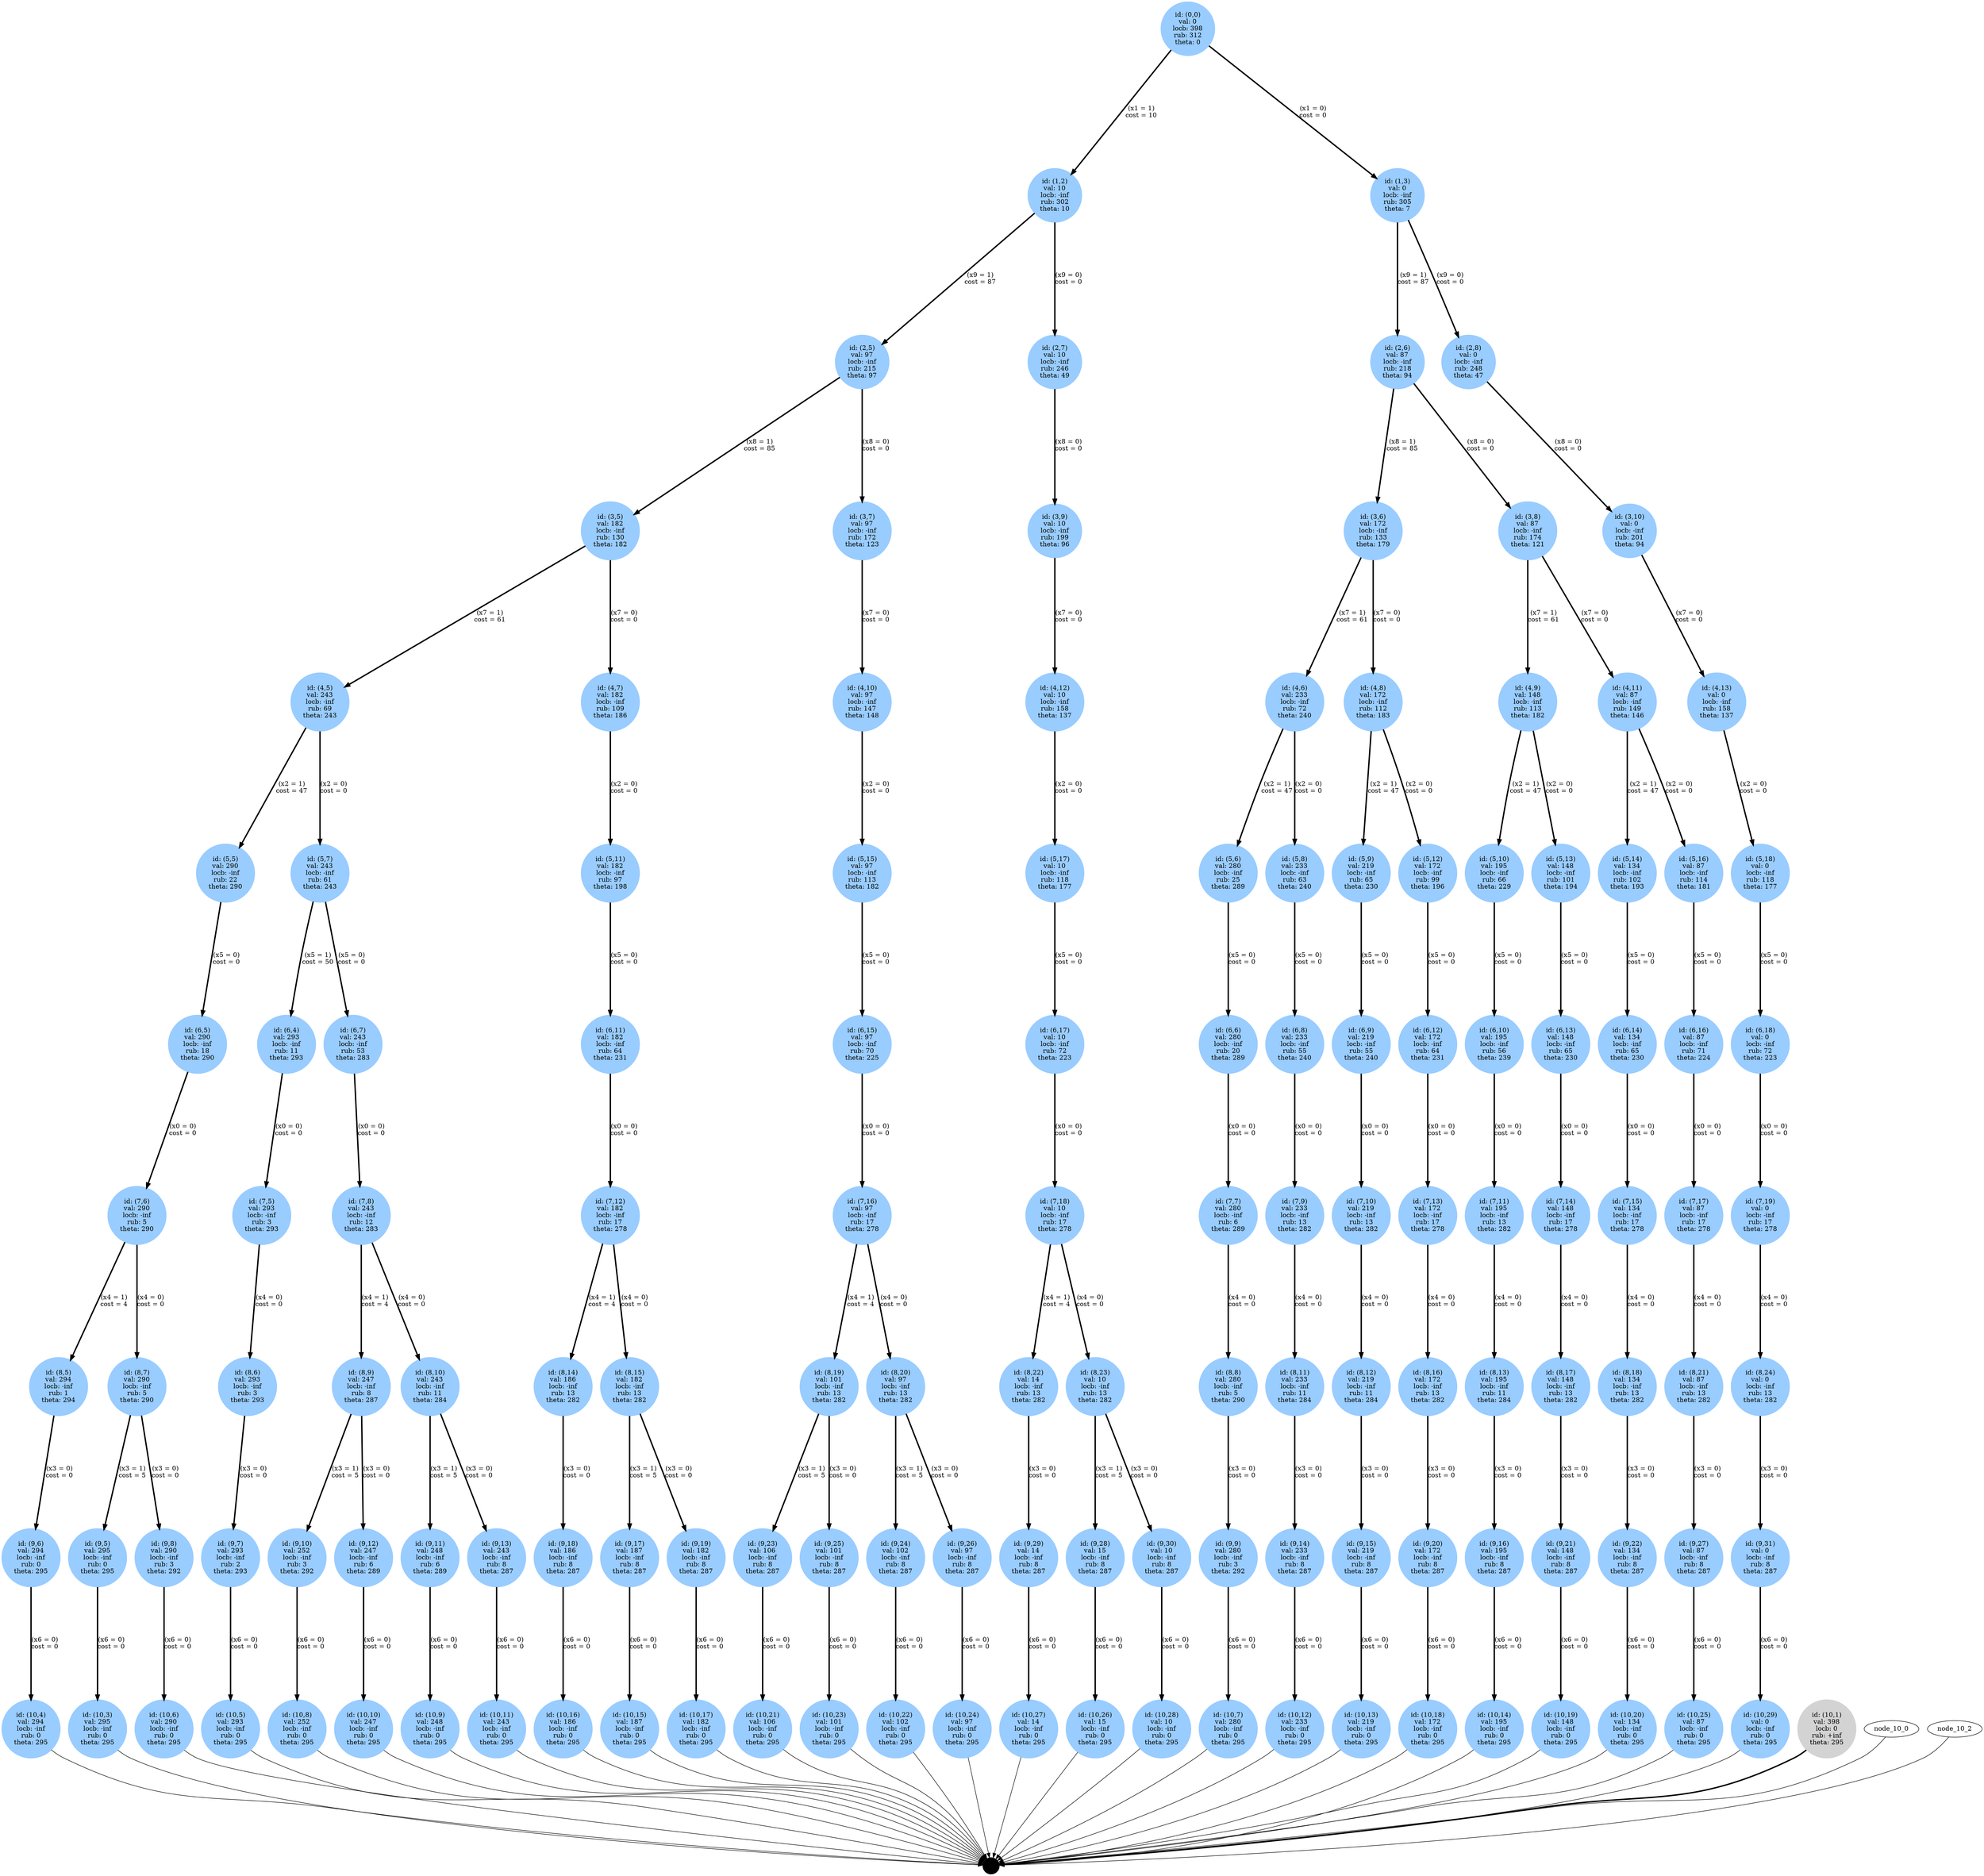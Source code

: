 digraph {
	ranksep = 3;

	node_0_0 [shape=circle,style=filled,color="#99ccff",peripheries=1,group="root",label="id: (0,0)\nval: 0\nlocb: 398\nrub: 312\ntheta: 0"];
	node_1_2 [shape=circle,style=filled,color="#99ccff",peripheries=1,group="1",label="id: (1,2)\nval: 10\nlocb: -inf\nrub: 302\ntheta: 10"];
	node_0_0 -> node_1_2 [penwidth=3,label="(x1 = 1)\ncost = 10"];
	node_1_3 [shape=circle,style=filled,color="#99ccff",peripheries=1,group="1",label="id: (1,3)\nval: 0\nlocb: -inf\nrub: 305\ntheta: 7"];
	node_0_0 -> node_1_3 [penwidth=3,label="(x1 = 0)\ncost = 0"];
	node_2_5 [shape=circle,style=filled,color="#99ccff",peripheries=1,group="9",label="id: (2,5)\nval: 97\nlocb: -inf\nrub: 215\ntheta: 97"];
	node_1_2 -> node_2_5 [penwidth=3,label="(x9 = 1)\ncost = 87"];
	node_2_6 [shape=circle,style=filled,color="#99ccff",peripheries=1,group="9",label="id: (2,6)\nval: 87\nlocb: -inf\nrub: 218\ntheta: 94"];
	node_1_3 -> node_2_6 [penwidth=3,label="(x9 = 1)\ncost = 87"];
	node_2_7 [shape=circle,style=filled,color="#99ccff",peripheries=1,group="9",label="id: (2,7)\nval: 10\nlocb: -inf\nrub: 246\ntheta: 49"];
	node_1_2 -> node_2_7 [penwidth=3,label="(x9 = 0)\ncost = 0"];
	node_2_8 [shape=circle,style=filled,color="#99ccff",peripheries=1,group="9",label="id: (2,8)\nval: 0\nlocb: -inf\nrub: 248\ntheta: 47"];
	node_1_3 -> node_2_8 [penwidth=3,label="(x9 = 0)\ncost = 0"];
	node_3_5 [shape=circle,style=filled,color="#99ccff",peripheries=1,group="8",label="id: (3,5)\nval: 182\nlocb: -inf\nrub: 130\ntheta: 182"];
	node_2_5 -> node_3_5 [penwidth=3,label="(x8 = 1)\ncost = 85"];
	node_3_6 [shape=circle,style=filled,color="#99ccff",peripheries=1,group="8",label="id: (3,6)\nval: 172\nlocb: -inf\nrub: 133\ntheta: 179"];
	node_2_6 -> node_3_6 [penwidth=3,label="(x8 = 1)\ncost = 85"];
	node_3_7 [shape=circle,style=filled,color="#99ccff",peripheries=1,group="8",label="id: (3,7)\nval: 97\nlocb: -inf\nrub: 172\ntheta: 123"];
	node_2_5 -> node_3_7 [penwidth=3,label="(x8 = 0)\ncost = 0"];
	node_3_8 [shape=circle,style=filled,color="#99ccff",peripheries=1,group="8",label="id: (3,8)\nval: 87\nlocb: -inf\nrub: 174\ntheta: 121"];
	node_2_6 -> node_3_8 [penwidth=3,label="(x8 = 0)\ncost = 0"];
	node_3_9 [shape=circle,style=filled,color="#99ccff",peripheries=1,group="8",label="id: (3,9)\nval: 10\nlocb: -inf\nrub: 199\ntheta: 96"];
	node_2_7 -> node_3_9 [penwidth=3,label="(x8 = 0)\ncost = 0"];
	node_3_10 [shape=circle,style=filled,color="#99ccff",peripheries=1,group="8",label="id: (3,10)\nval: 0\nlocb: -inf\nrub: 201\ntheta: 94"];
	node_2_8 -> node_3_10 [penwidth=3,label="(x8 = 0)\ncost = 0"];
	node_4_5 [shape=circle,style=filled,color="#99ccff",peripheries=1,group="7",label="id: (4,5)\nval: 243\nlocb: -inf\nrub: 69\ntheta: 243"];
	node_3_5 -> node_4_5 [penwidth=3,label="(x7 = 1)\ncost = 61"];
	node_4_6 [shape=circle,style=filled,color="#99ccff",peripheries=1,group="7",label="id: (4,6)\nval: 233\nlocb: -inf\nrub: 72\ntheta: 240"];
	node_3_6 -> node_4_6 [penwidth=3,label="(x7 = 1)\ncost = 61"];
	node_4_7 [shape=circle,style=filled,color="#99ccff",peripheries=1,group="7",label="id: (4,7)\nval: 182\nlocb: -inf\nrub: 109\ntheta: 186"];
	node_3_5 -> node_4_7 [penwidth=3,label="(x7 = 0)\ncost = 0"];
	node_4_8 [shape=circle,style=filled,color="#99ccff",peripheries=1,group="7",label="id: (4,8)\nval: 172\nlocb: -inf\nrub: 112\ntheta: 183"];
	node_3_6 -> node_4_8 [penwidth=3,label="(x7 = 0)\ncost = 0"];
	node_4_9 [shape=circle,style=filled,color="#99ccff",peripheries=1,group="7",label="id: (4,9)\nval: 148\nlocb: -inf\nrub: 113\ntheta: 182"];
	node_3_8 -> node_4_9 [penwidth=3,label="(x7 = 1)\ncost = 61"];
	node_4_10 [shape=circle,style=filled,color="#99ccff",peripheries=1,group="7",label="id: (4,10)\nval: 97\nlocb: -inf\nrub: 147\ntheta: 148"];
	node_3_7 -> node_4_10 [penwidth=3,label="(x7 = 0)\ncost = 0"];
	node_4_11 [shape=circle,style=filled,color="#99ccff",peripheries=1,group="7",label="id: (4,11)\nval: 87\nlocb: -inf\nrub: 149\ntheta: 146"];
	node_3_8 -> node_4_11 [penwidth=3,label="(x7 = 0)\ncost = 0"];
	node_4_12 [shape=circle,style=filled,color="#99ccff",peripheries=1,group="7",label="id: (4,12)\nval: 10\nlocb: -inf\nrub: 158\ntheta: 137"];
	node_3_9 -> node_4_12 [penwidth=3,label="(x7 = 0)\ncost = 0"];
	node_4_13 [shape=circle,style=filled,color="#99ccff",peripheries=1,group="7",label="id: (4,13)\nval: 0\nlocb: -inf\nrub: 158\ntheta: 137"];
	node_3_10 -> node_4_13 [penwidth=3,label="(x7 = 0)\ncost = 0"];
	node_5_5 [shape=circle,style=filled,color="#99ccff",peripheries=1,group="2",label="id: (5,5)\nval: 290\nlocb: -inf\nrub: 22\ntheta: 290"];
	node_4_5 -> node_5_5 [penwidth=3,label="(x2 = 1)\ncost = 47"];
	node_5_6 [shape=circle,style=filled,color="#99ccff",peripheries=1,group="2",label="id: (5,6)\nval: 280\nlocb: -inf\nrub: 25\ntheta: 289"];
	node_4_6 -> node_5_6 [penwidth=3,label="(x2 = 1)\ncost = 47"];
	node_5_7 [shape=circle,style=filled,color="#99ccff",peripheries=1,group="2",label="id: (5,7)\nval: 243\nlocb: -inf\nrub: 61\ntheta: 243"];
	node_4_5 -> node_5_7 [penwidth=3,label="(x2 = 0)\ncost = 0"];
	node_5_8 [shape=circle,style=filled,color="#99ccff",peripheries=1,group="2",label="id: (5,8)\nval: 233\nlocb: -inf\nrub: 63\ntheta: 240"];
	node_4_6 -> node_5_8 [penwidth=3,label="(x2 = 0)\ncost = 0"];
	node_5_9 [shape=circle,style=filled,color="#99ccff",peripheries=1,group="2",label="id: (5,9)\nval: 219\nlocb: -inf\nrub: 65\ntheta: 230"];
	node_4_8 -> node_5_9 [penwidth=3,label="(x2 = 1)\ncost = 47"];
	node_5_10 [shape=circle,style=filled,color="#99ccff",peripheries=1,group="2",label="id: (5,10)\nval: 195\nlocb: -inf\nrub: 66\ntheta: 229"];
	node_4_9 -> node_5_10 [penwidth=3,label="(x2 = 1)\ncost = 47"];
	node_5_11 [shape=circle,style=filled,color="#99ccff",peripheries=1,group="2",label="id: (5,11)\nval: 182\nlocb: -inf\nrub: 97\ntheta: 198"];
	node_4_7 -> node_5_11 [penwidth=3,label="(x2 = 0)\ncost = 0"];
	node_5_12 [shape=circle,style=filled,color="#99ccff",peripheries=1,group="2",label="id: (5,12)\nval: 172\nlocb: -inf\nrub: 99\ntheta: 196"];
	node_4_8 -> node_5_12 [penwidth=3,label="(x2 = 0)\ncost = 0"];
	node_5_13 [shape=circle,style=filled,color="#99ccff",peripheries=1,group="2",label="id: (5,13)\nval: 148\nlocb: -inf\nrub: 101\ntheta: 194"];
	node_4_9 -> node_5_13 [penwidth=3,label="(x2 = 0)\ncost = 0"];
	node_5_14 [shape=circle,style=filled,color="#99ccff",peripheries=1,group="2",label="id: (5,14)\nval: 134\nlocb: -inf\nrub: 102\ntheta: 193"];
	node_4_11 -> node_5_14 [penwidth=3,label="(x2 = 1)\ncost = 47"];
	node_5_15 [shape=circle,style=filled,color="#99ccff",peripheries=1,group="2",label="id: (5,15)\nval: 97\nlocb: -inf\nrub: 113\ntheta: 182"];
	node_4_10 -> node_5_15 [penwidth=3,label="(x2 = 0)\ncost = 0"];
	node_5_16 [shape=circle,style=filled,color="#99ccff",peripheries=1,group="2",label="id: (5,16)\nval: 87\nlocb: -inf\nrub: 114\ntheta: 181"];
	node_4_11 -> node_5_16 [penwidth=3,label="(x2 = 0)\ncost = 0"];
	node_5_17 [shape=circle,style=filled,color="#99ccff",peripheries=1,group="2",label="id: (5,17)\nval: 10\nlocb: -inf\nrub: 118\ntheta: 177"];
	node_4_12 -> node_5_17 [penwidth=3,label="(x2 = 0)\ncost = 0"];
	node_5_18 [shape=circle,style=filled,color="#99ccff",peripheries=1,group="2",label="id: (5,18)\nval: 0\nlocb: -inf\nrub: 118\ntheta: 177"];
	node_4_13 -> node_5_18 [penwidth=3,label="(x2 = 0)\ncost = 0"];
	node_6_4 [shape=circle,style=filled,color="#99ccff",peripheries=1,group="5",label="id: (6,4)\nval: 293\nlocb: -inf\nrub: 11\ntheta: 293"];
	node_5_7 -> node_6_4 [penwidth=3,label="(x5 = 1)\ncost = 50"];
	node_6_5 [shape=circle,style=filled,color="#99ccff",peripheries=1,group="5",label="id: (6,5)\nval: 290\nlocb: -inf\nrub: 18\ntheta: 290"];
	node_5_5 -> node_6_5 [penwidth=3,label="(x5 = 0)\ncost = 0"];
	node_6_6 [shape=circle,style=filled,color="#99ccff",peripheries=1,group="5",label="id: (6,6)\nval: 280\nlocb: -inf\nrub: 20\ntheta: 289"];
	node_5_6 -> node_6_6 [penwidth=3,label="(x5 = 0)\ncost = 0"];
	node_6_7 [shape=circle,style=filled,color="#99ccff",peripheries=1,group="5",label="id: (6,7)\nval: 243\nlocb: -inf\nrub: 53\ntheta: 283"];
	node_5_7 -> node_6_7 [penwidth=3,label="(x5 = 0)\ncost = 0"];
	node_6_8 [shape=circle,style=filled,color="#99ccff",peripheries=1,group="5",label="id: (6,8)\nval: 233\nlocb: -inf\nrub: 55\ntheta: 240"];
	node_5_8 -> node_6_8 [penwidth=3,label="(x5 = 0)\ncost = 0"];
	node_6_9 [shape=circle,style=filled,color="#99ccff",peripheries=1,group="5",label="id: (6,9)\nval: 219\nlocb: -inf\nrub: 55\ntheta: 240"];
	node_5_9 -> node_6_9 [penwidth=3,label="(x5 = 0)\ncost = 0"];
	node_6_10 [shape=circle,style=filled,color="#99ccff",peripheries=1,group="5",label="id: (6,10)\nval: 195\nlocb: -inf\nrub: 56\ntheta: 239"];
	node_5_10 -> node_6_10 [penwidth=3,label="(x5 = 0)\ncost = 0"];
	node_6_11 [shape=circle,style=filled,color="#99ccff",peripheries=1,group="5",label="id: (6,11)\nval: 182\nlocb: -inf\nrub: 64\ntheta: 231"];
	node_5_11 -> node_6_11 [penwidth=3,label="(x5 = 0)\ncost = 0"];
	node_6_12 [shape=circle,style=filled,color="#99ccff",peripheries=1,group="5",label="id: (6,12)\nval: 172\nlocb: -inf\nrub: 64\ntheta: 231"];
	node_5_12 -> node_6_12 [penwidth=3,label="(x5 = 0)\ncost = 0"];
	node_6_13 [shape=circle,style=filled,color="#99ccff",peripheries=1,group="5",label="id: (6,13)\nval: 148\nlocb: -inf\nrub: 65\ntheta: 230"];
	node_5_13 -> node_6_13 [penwidth=3,label="(x5 = 0)\ncost = 0"];
	node_6_14 [shape=circle,style=filled,color="#99ccff",peripheries=1,group="5",label="id: (6,14)\nval: 134\nlocb: -inf\nrub: 65\ntheta: 230"];
	node_5_14 -> node_6_14 [penwidth=3,label="(x5 = 0)\ncost = 0"];
	node_6_15 [shape=circle,style=filled,color="#99ccff",peripheries=1,group="5",label="id: (6,15)\nval: 97\nlocb: -inf\nrub: 70\ntheta: 225"];
	node_5_15 -> node_6_15 [penwidth=3,label="(x5 = 0)\ncost = 0"];
	node_6_16 [shape=circle,style=filled,color="#99ccff",peripheries=1,group="5",label="id: (6,16)\nval: 87\nlocb: -inf\nrub: 71\ntheta: 224"];
	node_5_16 -> node_6_16 [penwidth=3,label="(x5 = 0)\ncost = 0"];
	node_6_17 [shape=circle,style=filled,color="#99ccff",peripheries=1,group="5",label="id: (6,17)\nval: 10\nlocb: -inf\nrub: 72\ntheta: 223"];
	node_5_17 -> node_6_17 [penwidth=3,label="(x5 = 0)\ncost = 0"];
	node_6_18 [shape=circle,style=filled,color="#99ccff",peripheries=1,group="5",label="id: (6,18)\nval: 0\nlocb: -inf\nrub: 72\ntheta: 223"];
	node_5_18 -> node_6_18 [penwidth=3,label="(x5 = 0)\ncost = 0"];
	node_7_5 [shape=circle,style=filled,color="#99ccff",peripheries=1,group="0",label="id: (7,5)\nval: 293\nlocb: -inf\nrub: 3\ntheta: 293"];
	node_6_4 -> node_7_5 [penwidth=3,label="(x0 = 0)\ncost = 0"];
	node_7_6 [shape=circle,style=filled,color="#99ccff",peripheries=1,group="0",label="id: (7,6)\nval: 290\nlocb: -inf\nrub: 5\ntheta: 290"];
	node_6_5 -> node_7_6 [penwidth=3,label="(x0 = 0)\ncost = 0"];
	node_7_7 [shape=circle,style=filled,color="#99ccff",peripheries=1,group="0",label="id: (7,7)\nval: 280\nlocb: -inf\nrub: 6\ntheta: 289"];
	node_6_6 -> node_7_7 [penwidth=3,label="(x0 = 0)\ncost = 0"];
	node_7_8 [shape=circle,style=filled,color="#99ccff",peripheries=1,group="0",label="id: (7,8)\nval: 243\nlocb: -inf\nrub: 12\ntheta: 283"];
	node_6_7 -> node_7_8 [penwidth=3,label="(x0 = 0)\ncost = 0"];
	node_7_9 [shape=circle,style=filled,color="#99ccff",peripheries=1,group="0",label="id: (7,9)\nval: 233\nlocb: -inf\nrub: 13\ntheta: 282"];
	node_6_8 -> node_7_9 [penwidth=3,label="(x0 = 0)\ncost = 0"];
	node_7_10 [shape=circle,style=filled,color="#99ccff",peripheries=1,group="0",label="id: (7,10)\nval: 219\nlocb: -inf\nrub: 13\ntheta: 282"];
	node_6_9 -> node_7_10 [penwidth=3,label="(x0 = 0)\ncost = 0"];
	node_7_11 [shape=circle,style=filled,color="#99ccff",peripheries=1,group="0",label="id: (7,11)\nval: 195\nlocb: -inf\nrub: 13\ntheta: 282"];
	node_6_10 -> node_7_11 [penwidth=3,label="(x0 = 0)\ncost = 0"];
	node_7_12 [shape=circle,style=filled,color="#99ccff",peripheries=1,group="0",label="id: (7,12)\nval: 182\nlocb: -inf\nrub: 17\ntheta: 278"];
	node_6_11 -> node_7_12 [penwidth=3,label="(x0 = 0)\ncost = 0"];
	node_7_13 [shape=circle,style=filled,color="#99ccff",peripheries=1,group="0",label="id: (7,13)\nval: 172\nlocb: -inf\nrub: 17\ntheta: 278"];
	node_6_12 -> node_7_13 [penwidth=3,label="(x0 = 0)\ncost = 0"];
	node_7_14 [shape=circle,style=filled,color="#99ccff",peripheries=1,group="0",label="id: (7,14)\nval: 148\nlocb: -inf\nrub: 17\ntheta: 278"];
	node_6_13 -> node_7_14 [penwidth=3,label="(x0 = 0)\ncost = 0"];
	node_7_15 [shape=circle,style=filled,color="#99ccff",peripheries=1,group="0",label="id: (7,15)\nval: 134\nlocb: -inf\nrub: 17\ntheta: 278"];
	node_6_14 -> node_7_15 [penwidth=3,label="(x0 = 0)\ncost = 0"];
	node_7_16 [shape=circle,style=filled,color="#99ccff",peripheries=1,group="0",label="id: (7,16)\nval: 97\nlocb: -inf\nrub: 17\ntheta: 278"];
	node_6_15 -> node_7_16 [penwidth=3,label="(x0 = 0)\ncost = 0"];
	node_7_17 [shape=circle,style=filled,color="#99ccff",peripheries=1,group="0",label="id: (7,17)\nval: 87\nlocb: -inf\nrub: 17\ntheta: 278"];
	node_6_16 -> node_7_17 [penwidth=3,label="(x0 = 0)\ncost = 0"];
	node_7_18 [shape=circle,style=filled,color="#99ccff",peripheries=1,group="0",label="id: (7,18)\nval: 10\nlocb: -inf\nrub: 17\ntheta: 278"];
	node_6_17 -> node_7_18 [penwidth=3,label="(x0 = 0)\ncost = 0"];
	node_7_19 [shape=circle,style=filled,color="#99ccff",peripheries=1,group="0",label="id: (7,19)\nval: 0\nlocb: -inf\nrub: 17\ntheta: 278"];
	node_6_18 -> node_7_19 [penwidth=3,label="(x0 = 0)\ncost = 0"];
	node_8_5 [shape=circle,style=filled,color="#99ccff",peripheries=1,group="4",label="id: (8,5)\nval: 294\nlocb: -inf\nrub: 1\ntheta: 294"];
	node_7_6 -> node_8_5 [penwidth=3,label="(x4 = 1)\ncost = 4"];
	node_8_6 [shape=circle,style=filled,color="#99ccff",peripheries=1,group="4",label="id: (8,6)\nval: 293\nlocb: -inf\nrub: 3\ntheta: 293"];
	node_7_5 -> node_8_6 [penwidth=3,label="(x4 = 0)\ncost = 0"];
	node_8_7 [shape=circle,style=filled,color="#99ccff",peripheries=1,group="4",label="id: (8,7)\nval: 290\nlocb: -inf\nrub: 5\ntheta: 290"];
	node_7_6 -> node_8_7 [penwidth=3,label="(x4 = 0)\ncost = 0"];
	node_8_8 [shape=circle,style=filled,color="#99ccff",peripheries=1,group="4",label="id: (8,8)\nval: 280\nlocb: -inf\nrub: 5\ntheta: 290"];
	node_7_7 -> node_8_8 [penwidth=3,label="(x4 = 0)\ncost = 0"];
	node_8_9 [shape=circle,style=filled,color="#99ccff",peripheries=1,group="4",label="id: (8,9)\nval: 247\nlocb: -inf\nrub: 8\ntheta: 287"];
	node_7_8 -> node_8_9 [penwidth=3,label="(x4 = 1)\ncost = 4"];
	node_8_10 [shape=circle,style=filled,color="#99ccff",peripheries=1,group="4",label="id: (8,10)\nval: 243\nlocb: -inf\nrub: 11\ntheta: 284"];
	node_7_8 -> node_8_10 [penwidth=3,label="(x4 = 0)\ncost = 0"];
	node_8_11 [shape=circle,style=filled,color="#99ccff",peripheries=1,group="4",label="id: (8,11)\nval: 233\nlocb: -inf\nrub: 11\ntheta: 284"];
	node_7_9 -> node_8_11 [penwidth=3,label="(x4 = 0)\ncost = 0"];
	node_8_12 [shape=circle,style=filled,color="#99ccff",peripheries=1,group="4",label="id: (8,12)\nval: 219\nlocb: -inf\nrub: 11\ntheta: 284"];
	node_7_10 -> node_8_12 [penwidth=3,label="(x4 = 0)\ncost = 0"];
	node_8_13 [shape=circle,style=filled,color="#99ccff",peripheries=1,group="4",label="id: (8,13)\nval: 195\nlocb: -inf\nrub: 11\ntheta: 284"];
	node_7_11 -> node_8_13 [penwidth=3,label="(x4 = 0)\ncost = 0"];
	node_8_14 [shape=circle,style=filled,color="#99ccff",peripheries=1,group="4",label="id: (8,14)\nval: 186\nlocb: -inf\nrub: 13\ntheta: 282"];
	node_7_12 -> node_8_14 [penwidth=3,label="(x4 = 1)\ncost = 4"];
	node_8_15 [shape=circle,style=filled,color="#99ccff",peripheries=1,group="4",label="id: (8,15)\nval: 182\nlocb: -inf\nrub: 13\ntheta: 282"];
	node_7_12 -> node_8_15 [penwidth=3,label="(x4 = 0)\ncost = 0"];
	node_8_16 [shape=circle,style=filled,color="#99ccff",peripheries=1,group="4",label="id: (8,16)\nval: 172\nlocb: -inf\nrub: 13\ntheta: 282"];
	node_7_13 -> node_8_16 [penwidth=3,label="(x4 = 0)\ncost = 0"];
	node_8_17 [shape=circle,style=filled,color="#99ccff",peripheries=1,group="4",label="id: (8,17)\nval: 148\nlocb: -inf\nrub: 13\ntheta: 282"];
	node_7_14 -> node_8_17 [penwidth=3,label="(x4 = 0)\ncost = 0"];
	node_8_18 [shape=circle,style=filled,color="#99ccff",peripheries=1,group="4",label="id: (8,18)\nval: 134\nlocb: -inf\nrub: 13\ntheta: 282"];
	node_7_15 -> node_8_18 [penwidth=3,label="(x4 = 0)\ncost = 0"];
	node_8_19 [shape=circle,style=filled,color="#99ccff",peripheries=1,group="4",label="id: (8,19)\nval: 101\nlocb: -inf\nrub: 13\ntheta: 282"];
	node_7_16 -> node_8_19 [penwidth=3,label="(x4 = 1)\ncost = 4"];
	node_8_20 [shape=circle,style=filled,color="#99ccff",peripheries=1,group="4",label="id: (8,20)\nval: 97\nlocb: -inf\nrub: 13\ntheta: 282"];
	node_7_16 -> node_8_20 [penwidth=3,label="(x4 = 0)\ncost = 0"];
	node_8_21 [shape=circle,style=filled,color="#99ccff",peripheries=1,group="4",label="id: (8,21)\nval: 87\nlocb: -inf\nrub: 13\ntheta: 282"];
	node_7_17 -> node_8_21 [penwidth=3,label="(x4 = 0)\ncost = 0"];
	node_8_22 [shape=circle,style=filled,color="#99ccff",peripheries=1,group="4",label="id: (8,22)\nval: 14\nlocb: -inf\nrub: 13\ntheta: 282"];
	node_7_18 -> node_8_22 [penwidth=3,label="(x4 = 1)\ncost = 4"];
	node_8_23 [shape=circle,style=filled,color="#99ccff",peripheries=1,group="4",label="id: (8,23)\nval: 10\nlocb: -inf\nrub: 13\ntheta: 282"];
	node_7_18 -> node_8_23 [penwidth=3,label="(x4 = 0)\ncost = 0"];
	node_8_24 [shape=circle,style=filled,color="#99ccff",peripheries=1,group="4",label="id: (8,24)\nval: 0\nlocb: -inf\nrub: 13\ntheta: 282"];
	node_7_19 -> node_8_24 [penwidth=3,label="(x4 = 0)\ncost = 0"];
	node_9_5 [shape=circle,style=filled,color="#99ccff",peripheries=1,group="3",label="id: (9,5)\nval: 295\nlocb: -inf\nrub: 0\ntheta: 295"];
	node_8_7 -> node_9_5 [penwidth=3,label="(x3 = 1)\ncost = 5"];
	node_9_6 [shape=circle,style=filled,color="#99ccff",peripheries=1,group="3",label="id: (9,6)\nval: 294\nlocb: -inf\nrub: 0\ntheta: 295"];
	node_8_5 -> node_9_6 [penwidth=3,label="(x3 = 0)\ncost = 0"];
	node_9_7 [shape=circle,style=filled,color="#99ccff",peripheries=1,group="3",label="id: (9,7)\nval: 293\nlocb: -inf\nrub: 2\ntheta: 293"];
	node_8_6 -> node_9_7 [penwidth=3,label="(x3 = 0)\ncost = 0"];
	node_9_8 [shape=circle,style=filled,color="#99ccff",peripheries=1,group="3",label="id: (9,8)\nval: 290\nlocb: -inf\nrub: 3\ntheta: 292"];
	node_8_7 -> node_9_8 [penwidth=3,label="(x3 = 0)\ncost = 0"];
	node_9_9 [shape=circle,style=filled,color="#99ccff",peripheries=1,group="3",label="id: (9,9)\nval: 280\nlocb: -inf\nrub: 3\ntheta: 292"];
	node_8_8 -> node_9_9 [penwidth=3,label="(x3 = 0)\ncost = 0"];
	node_9_10 [shape=circle,style=filled,color="#99ccff",peripheries=1,group="3",label="id: (9,10)\nval: 252\nlocb: -inf\nrub: 3\ntheta: 292"];
	node_8_9 -> node_9_10 [penwidth=3,label="(x3 = 1)\ncost = 5"];
	node_9_11 [shape=circle,style=filled,color="#99ccff",peripheries=1,group="3",label="id: (9,11)\nval: 248\nlocb: -inf\nrub: 6\ntheta: 289"];
	node_8_10 -> node_9_11 [penwidth=3,label="(x3 = 1)\ncost = 5"];
	node_9_12 [shape=circle,style=filled,color="#99ccff",peripheries=1,group="3",label="id: (9,12)\nval: 247\nlocb: -inf\nrub: 6\ntheta: 289"];
	node_8_9 -> node_9_12 [penwidth=3,label="(x3 = 0)\ncost = 0"];
	node_9_13 [shape=circle,style=filled,color="#99ccff",peripheries=1,group="3",label="id: (9,13)\nval: 243\nlocb: -inf\nrub: 8\ntheta: 287"];
	node_8_10 -> node_9_13 [penwidth=3,label="(x3 = 0)\ncost = 0"];
	node_9_14 [shape=circle,style=filled,color="#99ccff",peripheries=1,group="3",label="id: (9,14)\nval: 233\nlocb: -inf\nrub: 8\ntheta: 287"];
	node_8_11 -> node_9_14 [penwidth=3,label="(x3 = 0)\ncost = 0"];
	node_9_15 [shape=circle,style=filled,color="#99ccff",peripheries=1,group="3",label="id: (9,15)\nval: 219\nlocb: -inf\nrub: 8\ntheta: 287"];
	node_8_12 -> node_9_15 [penwidth=3,label="(x3 = 0)\ncost = 0"];
	node_9_16 [shape=circle,style=filled,color="#99ccff",peripheries=1,group="3",label="id: (9,16)\nval: 195\nlocb: -inf\nrub: 8\ntheta: 287"];
	node_8_13 -> node_9_16 [penwidth=3,label="(x3 = 0)\ncost = 0"];
	node_9_17 [shape=circle,style=filled,color="#99ccff",peripheries=1,group="3",label="id: (9,17)\nval: 187\nlocb: -inf\nrub: 8\ntheta: 287"];
	node_8_15 -> node_9_17 [penwidth=3,label="(x3 = 1)\ncost = 5"];
	node_9_18 [shape=circle,style=filled,color="#99ccff",peripheries=1,group="3",label="id: (9,18)\nval: 186\nlocb: -inf\nrub: 8\ntheta: 287"];
	node_8_14 -> node_9_18 [penwidth=3,label="(x3 = 0)\ncost = 0"];
	node_9_19 [shape=circle,style=filled,color="#99ccff",peripheries=1,group="3",label="id: (9,19)\nval: 182\nlocb: -inf\nrub: 8\ntheta: 287"];
	node_8_15 -> node_9_19 [penwidth=3,label="(x3 = 0)\ncost = 0"];
	node_9_20 [shape=circle,style=filled,color="#99ccff",peripheries=1,group="3",label="id: (9,20)\nval: 172\nlocb: -inf\nrub: 8\ntheta: 287"];
	node_8_16 -> node_9_20 [penwidth=3,label="(x3 = 0)\ncost = 0"];
	node_9_21 [shape=circle,style=filled,color="#99ccff",peripheries=1,group="3",label="id: (9,21)\nval: 148\nlocb: -inf\nrub: 8\ntheta: 287"];
	node_8_17 -> node_9_21 [penwidth=3,label="(x3 = 0)\ncost = 0"];
	node_9_22 [shape=circle,style=filled,color="#99ccff",peripheries=1,group="3",label="id: (9,22)\nval: 134\nlocb: -inf\nrub: 8\ntheta: 287"];
	node_8_18 -> node_9_22 [penwidth=3,label="(x3 = 0)\ncost = 0"];
	node_9_23 [shape=circle,style=filled,color="#99ccff",peripheries=1,group="3",label="id: (9,23)\nval: 106\nlocb: -inf\nrub: 8\ntheta: 287"];
	node_8_19 -> node_9_23 [penwidth=3,label="(x3 = 1)\ncost = 5"];
	node_9_24 [shape=circle,style=filled,color="#99ccff",peripheries=1,group="3",label="id: (9,24)\nval: 102\nlocb: -inf\nrub: 8\ntheta: 287"];
	node_8_20 -> node_9_24 [penwidth=3,label="(x3 = 1)\ncost = 5"];
	node_9_25 [shape=circle,style=filled,color="#99ccff",peripheries=1,group="3",label="id: (9,25)\nval: 101\nlocb: -inf\nrub: 8\ntheta: 287"];
	node_8_19 -> node_9_25 [penwidth=3,label="(x3 = 0)\ncost = 0"];
	node_9_26 [shape=circle,style=filled,color="#99ccff",peripheries=1,group="3",label="id: (9,26)\nval: 97\nlocb: -inf\nrub: 8\ntheta: 287"];
	node_8_20 -> node_9_26 [penwidth=3,label="(x3 = 0)\ncost = 0"];
	node_9_27 [shape=circle,style=filled,color="#99ccff",peripheries=1,group="3",label="id: (9,27)\nval: 87\nlocb: -inf\nrub: 8\ntheta: 287"];
	node_8_21 -> node_9_27 [penwidth=3,label="(x3 = 0)\ncost = 0"];
	node_9_28 [shape=circle,style=filled,color="#99ccff",peripheries=1,group="3",label="id: (9,28)\nval: 15\nlocb: -inf\nrub: 8\ntheta: 287"];
	node_8_23 -> node_9_28 [penwidth=3,label="(x3 = 1)\ncost = 5"];
	node_9_29 [shape=circle,style=filled,color="#99ccff",peripheries=1,group="3",label="id: (9,29)\nval: 14\nlocb: -inf\nrub: 8\ntheta: 287"];
	node_8_22 -> node_9_29 [penwidth=3,label="(x3 = 0)\ncost = 0"];
	node_9_30 [shape=circle,style=filled,color="#99ccff",peripheries=1,group="3",label="id: (9,30)\nval: 10\nlocb: -inf\nrub: 8\ntheta: 287"];
	node_8_23 -> node_9_30 [penwidth=3,label="(x3 = 0)\ncost = 0"];
	node_9_31 [shape=circle,style=filled,color="#99ccff",peripheries=1,group="3",label="id: (9,31)\nval: 0\nlocb: -inf\nrub: 8\ntheta: 287"];
	node_8_24 -> node_9_31 [penwidth=3,label="(x3 = 0)\ncost = 0"];
	node_10_1 [shape=circle,style=filled,color=lightgray,peripheries=1,group="6",label="id: (10,1)\nval: 398\nlocb: 0\nrub: +inf\ntheta: 295"];
	node_10_3 [shape=circle,style=filled,color="#99ccff",peripheries=1,group="6",label="id: (10,3)\nval: 295\nlocb: -inf\nrub: 0\ntheta: 295"];
	node_9_5 -> node_10_3 [penwidth=3,label="(x6 = 0)\ncost = 0"];
	node_10_4 [shape=circle,style=filled,color="#99ccff",peripheries=1,group="6",label="id: (10,4)\nval: 294\nlocb: -inf\nrub: 0\ntheta: 295"];
	node_9_6 -> node_10_4 [penwidth=3,label="(x6 = 0)\ncost = 0"];
	node_10_5 [shape=circle,style=filled,color="#99ccff",peripheries=1,group="6",label="id: (10,5)\nval: 293\nlocb: -inf\nrub: 0\ntheta: 295"];
	node_9_7 -> node_10_5 [penwidth=3,label="(x6 = 0)\ncost = 0"];
	node_10_6 [shape=circle,style=filled,color="#99ccff",peripheries=1,group="6",label="id: (10,6)\nval: 290\nlocb: -inf\nrub: 0\ntheta: 295"];
	node_9_8 -> node_10_6 [penwidth=3,label="(x6 = 0)\ncost = 0"];
	node_10_7 [shape=circle,style=filled,color="#99ccff",peripheries=1,group="6",label="id: (10,7)\nval: 280\nlocb: -inf\nrub: 0\ntheta: 295"];
	node_9_9 -> node_10_7 [penwidth=3,label="(x6 = 0)\ncost = 0"];
	node_10_8 [shape=circle,style=filled,color="#99ccff",peripheries=1,group="6",label="id: (10,8)\nval: 252\nlocb: -inf\nrub: 0\ntheta: 295"];
	node_9_10 -> node_10_8 [penwidth=3,label="(x6 = 0)\ncost = 0"];
	node_10_9 [shape=circle,style=filled,color="#99ccff",peripheries=1,group="6",label="id: (10,9)\nval: 248\nlocb: -inf\nrub: 0\ntheta: 295"];
	node_9_11 -> node_10_9 [penwidth=3,label="(x6 = 0)\ncost = 0"];
	node_10_10 [shape=circle,style=filled,color="#99ccff",peripheries=1,group="6",label="id: (10,10)\nval: 247\nlocb: -inf\nrub: 0\ntheta: 295"];
	node_9_12 -> node_10_10 [penwidth=3,label="(x6 = 0)\ncost = 0"];
	node_10_11 [shape=circle,style=filled,color="#99ccff",peripheries=1,group="6",label="id: (10,11)\nval: 243\nlocb: -inf\nrub: 0\ntheta: 295"];
	node_9_13 -> node_10_11 [penwidth=3,label="(x6 = 0)\ncost = 0"];
	node_10_12 [shape=circle,style=filled,color="#99ccff",peripheries=1,group="6",label="id: (10,12)\nval: 233\nlocb: -inf\nrub: 0\ntheta: 295"];
	node_9_14 -> node_10_12 [penwidth=3,label="(x6 = 0)\ncost = 0"];
	node_10_13 [shape=circle,style=filled,color="#99ccff",peripheries=1,group="6",label="id: (10,13)\nval: 219\nlocb: -inf\nrub: 0\ntheta: 295"];
	node_9_15 -> node_10_13 [penwidth=3,label="(x6 = 0)\ncost = 0"];
	node_10_14 [shape=circle,style=filled,color="#99ccff",peripheries=1,group="6",label="id: (10,14)\nval: 195\nlocb: -inf\nrub: 0\ntheta: 295"];
	node_9_16 -> node_10_14 [penwidth=3,label="(x6 = 0)\ncost = 0"];
	node_10_15 [shape=circle,style=filled,color="#99ccff",peripheries=1,group="6",label="id: (10,15)\nval: 187\nlocb: -inf\nrub: 0\ntheta: 295"];
	node_9_17 -> node_10_15 [penwidth=3,label="(x6 = 0)\ncost = 0"];
	node_10_16 [shape=circle,style=filled,color="#99ccff",peripheries=1,group="6",label="id: (10,16)\nval: 186\nlocb: -inf\nrub: 0\ntheta: 295"];
	node_9_18 -> node_10_16 [penwidth=3,label="(x6 = 0)\ncost = 0"];
	node_10_17 [shape=circle,style=filled,color="#99ccff",peripheries=1,group="6",label="id: (10,17)\nval: 182\nlocb: -inf\nrub: 0\ntheta: 295"];
	node_9_19 -> node_10_17 [penwidth=3,label="(x6 = 0)\ncost = 0"];
	node_10_18 [shape=circle,style=filled,color="#99ccff",peripheries=1,group="6",label="id: (10,18)\nval: 172\nlocb: -inf\nrub: 0\ntheta: 295"];
	node_9_20 -> node_10_18 [penwidth=3,label="(x6 = 0)\ncost = 0"];
	node_10_19 [shape=circle,style=filled,color="#99ccff",peripheries=1,group="6",label="id: (10,19)\nval: 148\nlocb: -inf\nrub: 0\ntheta: 295"];
	node_9_21 -> node_10_19 [penwidth=3,label="(x6 = 0)\ncost = 0"];
	node_10_20 [shape=circle,style=filled,color="#99ccff",peripheries=1,group="6",label="id: (10,20)\nval: 134\nlocb: -inf\nrub: 0\ntheta: 295"];
	node_9_22 -> node_10_20 [penwidth=3,label="(x6 = 0)\ncost = 0"];
	node_10_21 [shape=circle,style=filled,color="#99ccff",peripheries=1,group="6",label="id: (10,21)\nval: 106\nlocb: -inf\nrub: 0\ntheta: 295"];
	node_9_23 -> node_10_21 [penwidth=3,label="(x6 = 0)\ncost = 0"];
	node_10_22 [shape=circle,style=filled,color="#99ccff",peripheries=1,group="6",label="id: (10,22)\nval: 102\nlocb: -inf\nrub: 0\ntheta: 295"];
	node_9_24 -> node_10_22 [penwidth=3,label="(x6 = 0)\ncost = 0"];
	node_10_23 [shape=circle,style=filled,color="#99ccff",peripheries=1,group="6",label="id: (10,23)\nval: 101\nlocb: -inf\nrub: 0\ntheta: 295"];
	node_9_25 -> node_10_23 [penwidth=3,label="(x6 = 0)\ncost = 0"];
	node_10_24 [shape=circle,style=filled,color="#99ccff",peripheries=1,group="6",label="id: (10,24)\nval: 97\nlocb: -inf\nrub: 0\ntheta: 295"];
	node_9_26 -> node_10_24 [penwidth=3,label="(x6 = 0)\ncost = 0"];
	node_10_25 [shape=circle,style=filled,color="#99ccff",peripheries=1,group="6",label="id: (10,25)\nval: 87\nlocb: -inf\nrub: 0\ntheta: 295"];
	node_9_27 -> node_10_25 [penwidth=3,label="(x6 = 0)\ncost = 0"];
	node_10_26 [shape=circle,style=filled,color="#99ccff",peripheries=1,group="6",label="id: (10,26)\nval: 15\nlocb: -inf\nrub: 0\ntheta: 295"];
	node_9_28 -> node_10_26 [penwidth=3,label="(x6 = 0)\ncost = 0"];
	node_10_27 [shape=circle,style=filled,color="#99ccff",peripheries=1,group="6",label="id: (10,27)\nval: 14\nlocb: -inf\nrub: 0\ntheta: 295"];
	node_9_29 -> node_10_27 [penwidth=3,label="(x6 = 0)\ncost = 0"];
	node_10_28 [shape=circle,style=filled,color="#99ccff",peripheries=1,group="6",label="id: (10,28)\nval: 10\nlocb: -inf\nrub: 0\ntheta: 295"];
	node_9_30 -> node_10_28 [penwidth=3,label="(x6 = 0)\ncost = 0"];
	node_10_29 [shape=circle,style=filled,color="#99ccff",peripheries=1,group="6",label="id: (10,29)\nval: 0\nlocb: -inf\nrub: 0\ntheta: 295"];
	node_9_31 -> node_10_29 [penwidth=3,label="(x6 = 0)\ncost = 0"];
	terminal [shape="circle", label="", style="filled", color="black", group="terminal"];
	node_10_0 -> terminal;
	node_10_1 -> terminal [penwidth=3];
	node_10_2 -> terminal;
	node_10_3 -> terminal;
	node_10_4 -> terminal;
	node_10_5 -> terminal;
	node_10_6 -> terminal;
	node_10_7 -> terminal;
	node_10_8 -> terminal;
	node_10_9 -> terminal;
	node_10_10 -> terminal;
	node_10_11 -> terminal;
	node_10_12 -> terminal;
	node_10_13 -> terminal;
	node_10_14 -> terminal;
	node_10_15 -> terminal;
	node_10_16 -> terminal;
	node_10_17 -> terminal;
	node_10_18 -> terminal;
	node_10_19 -> terminal;
	node_10_20 -> terminal;
	node_10_21 -> terminal;
	node_10_22 -> terminal;
	node_10_23 -> terminal;
	node_10_24 -> terminal;
	node_10_25 -> terminal;
	node_10_26 -> terminal;
	node_10_27 -> terminal;
	node_10_28 -> terminal;
	node_10_29 -> terminal;
}
